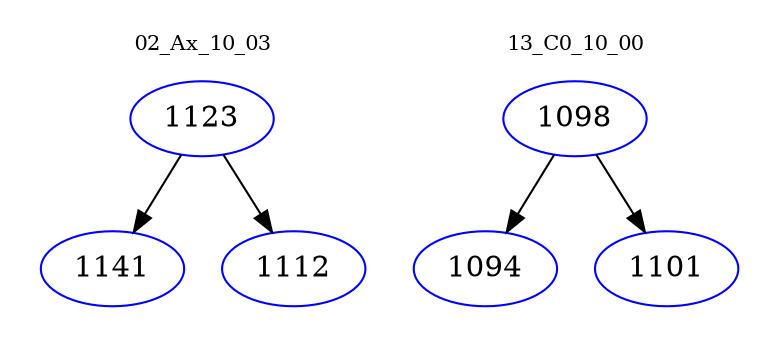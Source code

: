 digraph{
subgraph cluster_0 {
color = white
label = "02_Ax_10_03";
fontsize=10;
T0_1123 [label="1123", color="blue"]
T0_1123 -> T0_1141 [color="black"]
T0_1141 [label="1141", color="blue"]
T0_1123 -> T0_1112 [color="black"]
T0_1112 [label="1112", color="blue"]
}
subgraph cluster_1 {
color = white
label = "13_C0_10_00";
fontsize=10;
T1_1098 [label="1098", color="blue"]
T1_1098 -> T1_1094 [color="black"]
T1_1094 [label="1094", color="blue"]
T1_1098 -> T1_1101 [color="black"]
T1_1101 [label="1101", color="blue"]
}
}
